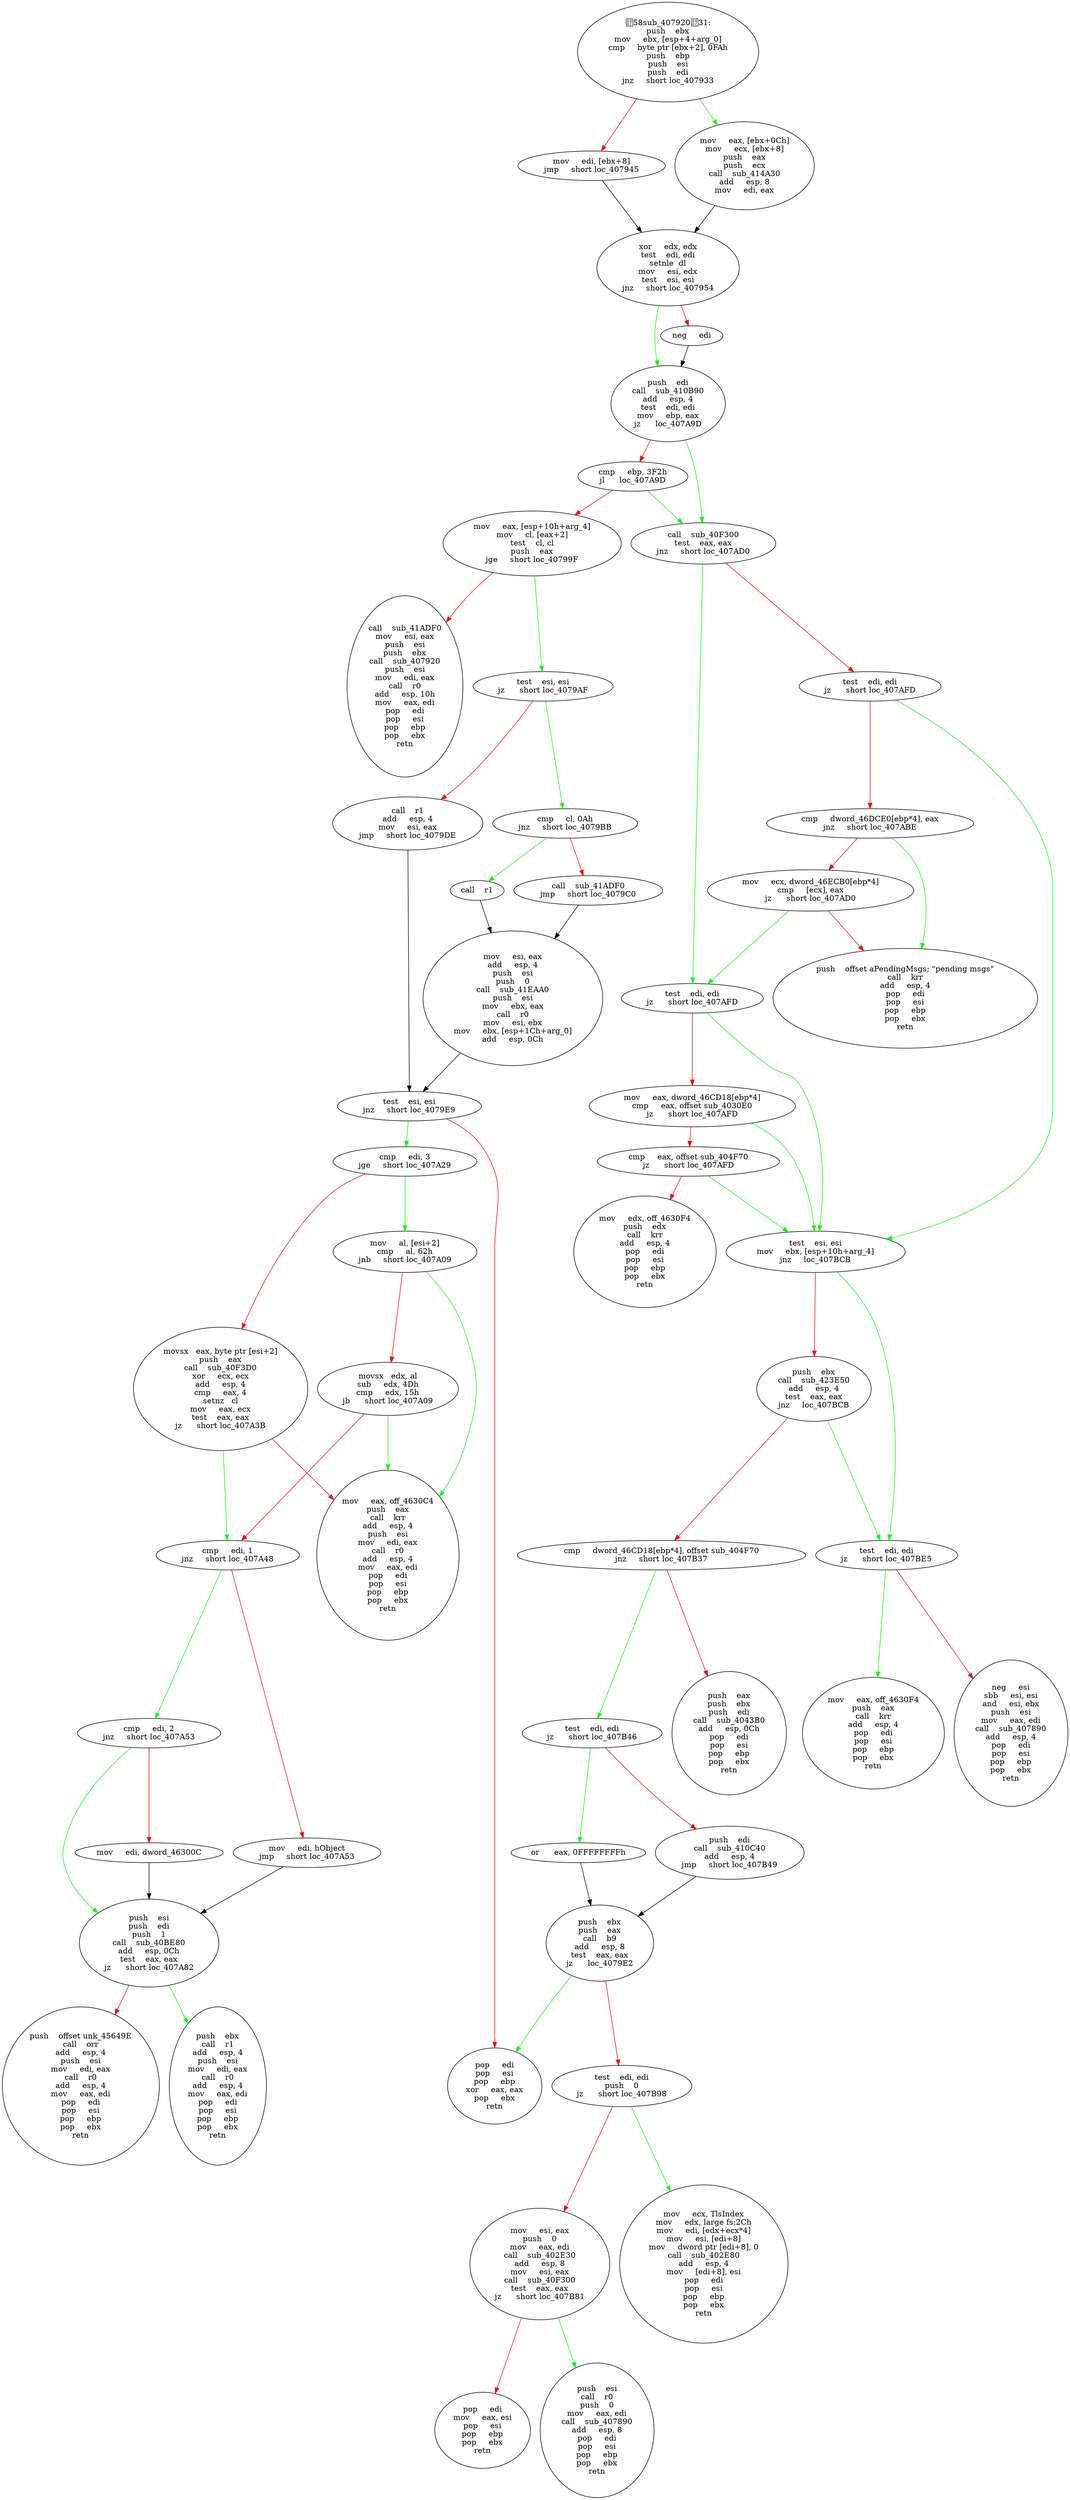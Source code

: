 digraph G{
Node0 [label = "58sub_40792031:
push    ebx
mov     ebx, [esp+4+arg_0]
cmp     byte ptr [ebx+2], 0FAh
push    ebp
push    esi
push    edi
jnz     short loc_407933"]
Node1 [label = "mov     edi, [ebx+8]
jmp     short loc_407945"]
Node2 [label = "mov     eax, [ebx+0Ch]
mov     ecx, [ebx+8]
push    eax
push    ecx
call    sub_414A30
add     esp, 8
mov     edi, eax"]
Node3 [label = "xor     edx, edx
test    edi, edi
setnle  dl
mov     esi, edx
test    esi, esi
jnz     short loc_407954"]
Node4 [label = "neg     edi"]
Node5 [label = "push    edi
call    sub_410B90
add     esp, 4
test    edi, edi
mov     ebp, eax
jz      loc_407A9D"]
Node6 [label = "cmp     ebp, 3F2h
jl      loc_407A9D"]
Node7 [label = "mov     eax, [esp+10h+arg_4]
mov     cl, [eax+2]
test    cl, cl
push    eax
jge     short loc_40799F"]
Node8 [label = "call    sub_41ADF0
mov     esi, eax
push    esi
push    ebx
call    sub_407920
push    esi
mov     edi, eax
call    r0
add     esp, 10h
mov     eax, edi
pop     edi
pop     esi
pop     ebp
pop     ebx
retn"]
Node9 [label = "test    esi, esi
jz      short loc_4079AF"]
Node10 [label = "call    r1
add     esp, 4
mov     esi, eax
jmp     short loc_4079DE"]
Node11 [label = "cmp     cl, 0Ah
jnz     short loc_4079BB"]
Node12 [label = "call    sub_41ADF0
jmp     short loc_4079C0"]
Node13 [label = "call    r1"]
Node14 [label = "mov     esi, eax
add     esp, 4
push    esi
push    0
call    sub_41EAA0
push    esi
mov     ebx, eax
call    r0
mov     esi, ebx
mov     ebx, [esp+1Ch+arg_0]
add     esp, 0Ch"]
Node15 [label = "test    esi, esi
jnz     short loc_4079E9"]
Node16 [label = "pop     edi
pop     esi
pop     ebp
xor     eax, eax
pop     ebx
retn"]
Node17 [label = "cmp     edi, 3
jge     short loc_407A29"]
Node18 [label = "movsx   eax, byte ptr [esi+2]
push    eax
call    sub_40F3D0
xor     ecx, ecx
add     esp, 4
cmp     eax, 4
setnz   cl
mov     eax, ecx
test    eax, eax
jz      short loc_407A3B"]
Node19 [label = "mov     eax, off_4630C4
push    eax
call    krr
add     esp, 4
push    esi
mov     edi, eax
call    r0
add     esp, 4
mov     eax, edi
pop     edi
pop     esi
pop     ebp
pop     ebx
retn"]
Node20 [label = "mov     al, [esi+2]
cmp     al, 62h
jnb     short loc_407A09"]
Node21 [label = "movsx   edx, al
sub     edx, 4Dh
cmp     edx, 15h
jb      short loc_407A09"]
Node22 [label = "cmp     edi, 1
jnz     short loc_407A48"]
Node23 [label = "mov     edi, hObject
jmp     short loc_407A53"]
Node24 [label = "cmp     edi, 2
jnz     short loc_407A53"]
Node25 [label = "mov     edi, dword_46300C"]
Node26 [label = "push    esi
push    edi
push    1
call    sub_40BE80
add     esp, 0Ch
test    eax, eax
jz      short loc_407A82"]
Node27 [label = "push    offset unk_45649E
call    orr
add     esp, 4
push    esi
mov     edi, eax
call    r0
add     esp, 4
mov     eax, edi
pop     edi
pop     esi
pop     ebp
pop     ebx
retn"]
Node28 [label = "push    ebx
call    r1
add     esp, 4
push    esi
mov     edi, eax
call    r0
add     esp, 4
mov     eax, edi
pop     edi
pop     esi
pop     ebp
pop     ebx
retn"]
Node29 [label = "call    sub_40F300
test    eax, eax
jnz     short loc_407AD0"]
Node30 [label = "test    edi, edi
jz      short loc_407AFD"]
Node31 [label = "cmp     dword_46DCE0[ebp*4], eax
jnz     short loc_407ABE"]
Node32 [label = "mov     ecx, dword_46ECB0[ebp*4]
cmp     [ecx], eax
jz      short loc_407AD0"]
Node33 [label = "push    offset aPendingMsgs; \"pending msgs\"
call    krr
add     esp, 4
pop     edi
pop     esi
pop     ebp
pop     ebx
retn"]
Node34 [label = "test    edi, edi
jz      short loc_407AFD"]
Node35 [label = "mov     eax, dword_46CD18[ebp*4]
cmp     eax, offset sub_4030E0
jz      short loc_407AFD"]
Node36 [label = "cmp     eax, offset sub_404F70
jz      short loc_407AFD"]
Node37 [label = "mov     edx, off_4630F4
push    edx
call    krr
add     esp, 4
pop     edi
pop     esi
pop     ebp
pop     ebx
retn"]
Node38 [label = "test    esi, esi
mov     ebx, [esp+10h+arg_4]
jnz     loc_407BCB"]
Node39 [label = "push    ebx
call    sub_423E50
add     esp, 4
test    eax, eax
jnz     loc_407BCB"]
Node40 [label = "cmp     dword_46CD18[ebp*4], offset sub_404F70
jnz     short loc_407B37"]
Node41 [label = "push    eax
push    ebx
push    edi
call    sub_4043B0
add     esp, 0Ch
pop     edi
pop     esi
pop     ebp
pop     ebx
retn"]
Node42 [label = "test    edi, edi
jz      short loc_407B46"]
Node43 [label = "push    edi
call    sub_410C40
add     esp, 4
jmp     short loc_407B49"]
Node44 [label = "or      eax, 0FFFFFFFFh"]
Node45 [label = "push    ebx
push    eax
call    b9
add     esp, 8
test    eax, eax
jz      loc_4079E2"]
Node46 [label = "test    edi, edi
push    0
jz      short loc_407B98"]
Node47 [label = "mov     esi, eax
push    0
mov     eax, edi
call    sub_402E30
add     esp, 8
mov     esi, eax
call    sub_40F300
test    eax, eax
jz      short loc_407B81"]
Node48 [label = "pop     edi
mov     eax, esi
pop     esi
pop     ebp
pop     ebx
retn"]
Node49 [label = "push    esi
call    r0
push    0
mov     eax, edi
call    sub_407890
add     esp, 8
pop     edi
pop     esi
pop     ebp
pop     ebx
retn"]
Node50 [label = "mov     ecx, TlsIndex
mov     edx, large fs:2Ch
mov     edi, [edx+ecx*4]
mov     esi, [edi+8]
mov     dword ptr [edi+8], 0
call    sub_402E80
add     esp, 4
mov     [edi+8], esi
pop     edi
pop     esi
pop     ebp
pop     ebx
retn"]
Node51 [label = "test    edi, edi
jz      short loc_407BE5"]
Node52 [label = "neg     esi
sbb     esi, esi
and     esi, ebx
push    esi
mov     eax, edi
call    sub_407890
add     esp, 4
pop     edi
pop     esi
pop     ebp
pop     ebx
retn"]
Node53 [label = "mov     eax, off_4630F4
push    eax
call    krr
add     esp, 4
pop     edi
pop     esi
pop     ebp
pop     ebx
retn"]
Node0 -> Node1 [color = "red"]
Node0 -> Node2 [color = "green"]
Node1 -> Node3 [color = "black"]
Node2 -> Node3 [color = "black"]
Node3 -> Node4 [color = "red"]
Node3 -> Node5 [color = "green"]
Node4 -> Node5 [color = "black"]
Node5 -> Node6 [color = "red"]
Node5 -> Node29 [color = "green"]
Node6 -> Node7 [color = "red"]
Node6 -> Node29 [color = "green"]
Node7 -> Node8 [color = "red"]
Node7 -> Node9 [color = "green"]
Node9 -> Node10 [color = "red"]
Node9 -> Node11 [color = "green"]
Node10 -> Node15 [color = "black"]
Node11 -> Node12 [color = "red"]
Node11 -> Node13 [color = "green"]
Node12 -> Node14 [color = "black"]
Node13 -> Node14 [color = "black"]
Node14 -> Node15 [color = "black"]
Node15 -> Node16 [color = "red"]
Node15 -> Node17 [color = "green"]
Node17 -> Node18 [color = "red"]
Node17 -> Node20 [color = "green"]
Node18 -> Node19 [color = "red"]
Node18 -> Node22 [color = "green"]
Node20 -> Node19 [color = "green"]
Node20 -> Node21 [color = "red"]
Node21 -> Node19 [color = "green"]
Node21 -> Node22 [color = "red"]
Node22 -> Node23 [color = "red"]
Node22 -> Node24 [color = "green"]
Node23 -> Node26 [color = "black"]
Node24 -> Node25 [color = "red"]
Node24 -> Node26 [color = "green"]
Node25 -> Node26 [color = "black"]
Node26 -> Node27 [color = "red"]
Node26 -> Node28 [color = "green"]
Node29 -> Node30 [color = "red"]
Node29 -> Node34 [color = "green"]
Node30 -> Node31 [color = "red"]
Node30 -> Node38 [color = "green"]
Node31 -> Node32 [color = "red"]
Node31 -> Node33 [color = "green"]
Node32 -> Node33 [color = "red"]
Node32 -> Node34 [color = "green"]
Node34 -> Node35 [color = "red"]
Node34 -> Node38 [color = "green"]
Node35 -> Node36 [color = "red"]
Node35 -> Node38 [color = "green"]
Node36 -> Node37 [color = "red"]
Node36 -> Node38 [color = "green"]
Node38 -> Node39 [color = "red"]
Node38 -> Node51 [color = "green"]
Node39 -> Node40 [color = "red"]
Node39 -> Node51 [color = "green"]
Node40 -> Node41 [color = "red"]
Node40 -> Node42 [color = "green"]
Node42 -> Node43 [color = "red"]
Node42 -> Node44 [color = "green"]
Node43 -> Node45 [color = "black"]
Node44 -> Node45 [color = "black"]
Node45 -> Node16 [color = "green"]
Node45 -> Node46 [color = "red"]
Node46 -> Node47 [color = "red"]
Node46 -> Node50 [color = "green"]
Node47 -> Node48 [color = "red"]
Node47 -> Node49 [color = "green"]
Node51 -> Node52 [color = "red"]
Node51 -> Node53 [color = "green"]
}